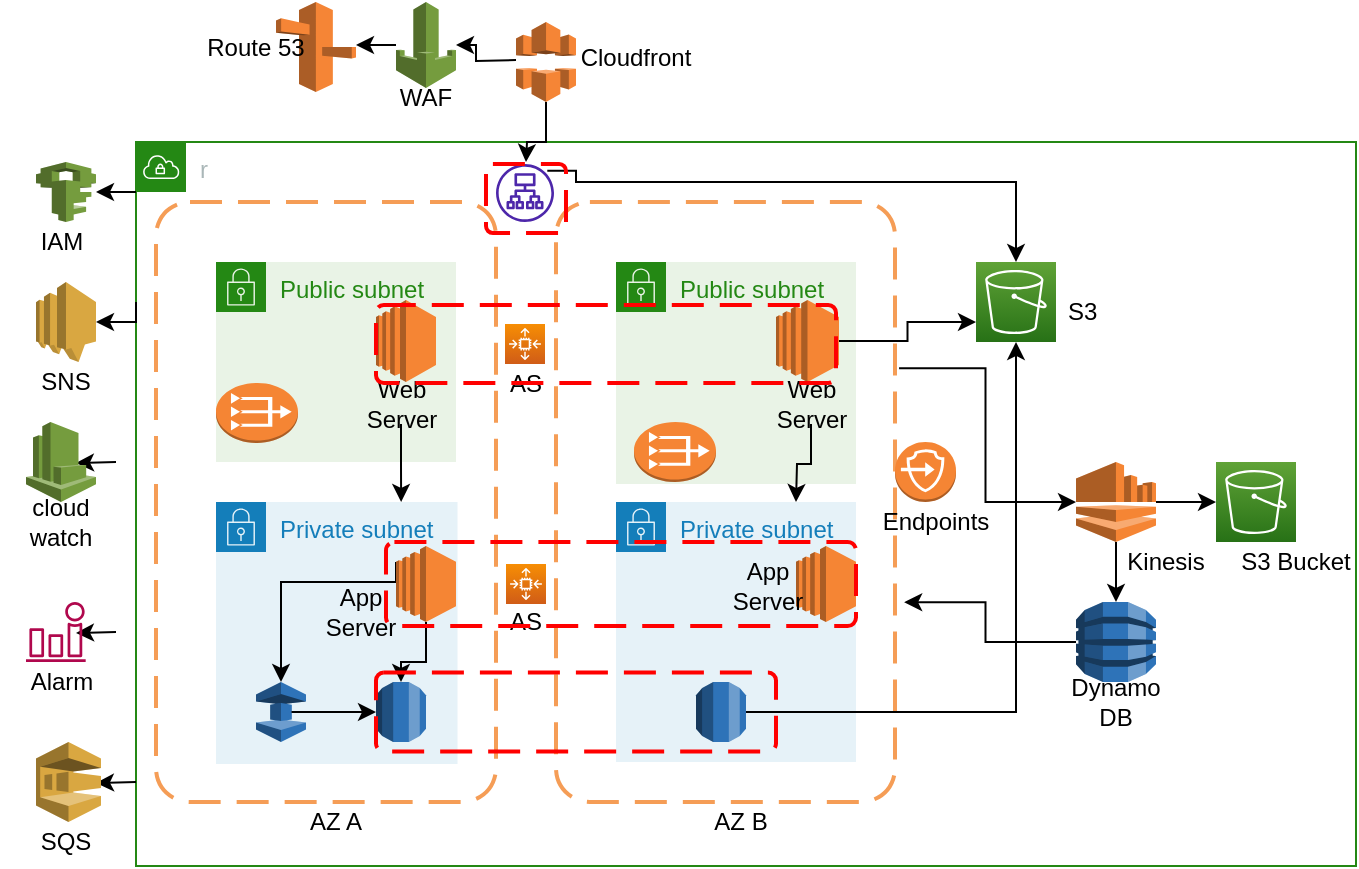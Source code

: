<mxfile version="16.6.2" type="github"><diagram id="HprFrz9WsszvlHFkcHWR" name="Page-1"><mxGraphModel dx="766" dy="504" grid="1" gridSize="10" guides="1" tooltips="1" connect="1" arrows="1" fold="1" page="1" pageScale="1" pageWidth="850" pageHeight="1100" math="0" shadow="0"><root><mxCell id="0"/><mxCell id="1" parent="0"/><mxCell id="brp2h4eN2h1my3PmhNis-1" value="r" style="points=[[0,0],[0.25,0],[0.5,0],[0.75,0],[1,0],[1,0.25],[1,0.5],[1,0.75],[1,1],[0.75,1],[0.5,1],[0.25,1],[0,1],[0,0.75],[0,0.5],[0,0.25]];outlineConnect=0;gradientColor=none;html=1;whiteSpace=wrap;fontSize=12;fontStyle=0;container=1;pointerEvents=0;collapsible=0;recursiveResize=0;shape=mxgraph.aws4.group;grIcon=mxgraph.aws4.group_vpc;strokeColor=#248814;fillColor=none;verticalAlign=top;align=left;spacingLeft=30;fontColor=#AAB7B8;dashed=0;" parent="1" vertex="1"><mxGeometry x="70" y="180" width="610" height="362" as="geometry"/></mxCell><mxCell id="brp2h4eN2h1my3PmhNis-2" value="" style="rounded=1;arcSize=10;dashed=1;strokeColor=#F59D56;fillColor=none;gradientColor=none;dashPattern=8 4;strokeWidth=2;" parent="brp2h4eN2h1my3PmhNis-1" vertex="1"><mxGeometry x="10" y="30" width="170" height="300" as="geometry"/></mxCell><mxCell id="brp2h4eN2h1my3PmhNis-3" value="" style="rounded=1;arcSize=10;dashed=1;strokeColor=#F59D56;fillColor=none;gradientColor=none;dashPattern=8 4;strokeWidth=2;" parent="brp2h4eN2h1my3PmhNis-1" vertex="1"><mxGeometry x="210" y="30" width="169.5" height="300" as="geometry"/></mxCell><mxCell id="brp2h4eN2h1my3PmhNis-5" value="Public subnet" style="points=[[0,0],[0.25,0],[0.5,0],[0.75,0],[1,0],[1,0.25],[1,0.5],[1,0.75],[1,1],[0.75,1],[0.5,1],[0.25,1],[0,1],[0,0.75],[0,0.5],[0,0.25]];outlineConnect=0;gradientColor=none;html=1;whiteSpace=wrap;fontSize=12;fontStyle=0;container=1;pointerEvents=0;collapsible=0;recursiveResize=0;shape=mxgraph.aws4.group;grIcon=mxgraph.aws4.group_security_group;grStroke=0;strokeColor=#248814;fillColor=#E9F3E6;verticalAlign=top;align=left;spacingLeft=30;fontColor=#248814;dashed=0;" parent="brp2h4eN2h1my3PmhNis-1" vertex="1"><mxGeometry x="40" y="60" width="120" height="100" as="geometry"/></mxCell><mxCell id="brp2h4eN2h1my3PmhNis-18" value="Web Server" style="text;html=1;strokeColor=none;fillColor=none;align=center;verticalAlign=middle;whiteSpace=wrap;rounded=0;" parent="brp2h4eN2h1my3PmhNis-5" vertex="1"><mxGeometry x="77.5" y="60" width="30" height="21" as="geometry"/></mxCell><mxCell id="brp2h4eN2h1my3PmhNis-9" value="Public subnet" style="points=[[0,0],[0.25,0],[0.5,0],[0.75,0],[1,0],[1,0.25],[1,0.5],[1,0.75],[1,1],[0.75,1],[0.5,1],[0.25,1],[0,1],[0,0.75],[0,0.5],[0,0.25]];outlineConnect=0;gradientColor=none;html=1;whiteSpace=wrap;fontSize=12;fontStyle=0;container=1;pointerEvents=0;collapsible=0;recursiveResize=0;shape=mxgraph.aws4.group;grIcon=mxgraph.aws4.group_security_group;grStroke=0;strokeColor=#248814;fillColor=#E9F3E6;verticalAlign=top;align=left;spacingLeft=30;fontColor=#248814;dashed=0;" parent="brp2h4eN2h1my3PmhNis-1" vertex="1"><mxGeometry x="240" y="60" width="120" height="111" as="geometry"/></mxCell><mxCell id="brp2h4eN2h1my3PmhNis-10" value="Private subnet" style="points=[[0,0],[0.25,0],[0.5,0],[0.75,0],[1,0],[1,0.25],[1,0.5],[1,0.75],[1,1],[0.75,1],[0.5,1],[0.25,1],[0,1],[0,0.75],[0,0.5],[0,0.25]];outlineConnect=0;gradientColor=none;html=1;whiteSpace=wrap;fontSize=12;fontStyle=0;container=1;pointerEvents=0;collapsible=0;recursiveResize=0;shape=mxgraph.aws4.group;grIcon=mxgraph.aws4.group_security_group;grStroke=0;strokeColor=#147EBA;fillColor=#E6F2F8;verticalAlign=top;align=left;spacingLeft=30;fontColor=#147EBA;dashed=0;" parent="brp2h4eN2h1my3PmhNis-1" vertex="1"><mxGeometry x="40" y="180" width="120.75" height="131" as="geometry"/></mxCell><mxCell id="brp2h4eN2h1my3PmhNis-29" value="" style="outlineConnect=0;dashed=0;verticalLabelPosition=bottom;verticalAlign=top;align=center;html=1;shape=mxgraph.aws3.elasticache;fillColor=#2E73B8;gradientColor=none;" parent="brp2h4eN2h1my3PmhNis-10" vertex="1"><mxGeometry x="20" y="90" width="25" height="30" as="geometry"/></mxCell><mxCell id="brp2h4eN2h1my3PmhNis-11" value="Private subnet" style="points=[[0,0],[0.25,0],[0.5,0],[0.75,0],[1,0],[1,0.25],[1,0.5],[1,0.75],[1,1],[0.75,1],[0.5,1],[0.25,1],[0,1],[0,0.75],[0,0.5],[0,0.25]];outlineConnect=0;gradientColor=none;html=1;whiteSpace=wrap;fontSize=12;fontStyle=0;container=1;pointerEvents=0;collapsible=0;recursiveResize=0;shape=mxgraph.aws4.group;grIcon=mxgraph.aws4.group_security_group;grStroke=0;strokeColor=#147EBA;fillColor=#E6F2F8;verticalAlign=top;align=left;spacingLeft=30;fontColor=#147EBA;dashed=0;" parent="brp2h4eN2h1my3PmhNis-1" vertex="1"><mxGeometry x="240" y="180" width="120" height="130" as="geometry"/></mxCell><mxCell id="brp2h4eN2h1my3PmhNis-36" value="" style="outlineConnect=0;dashed=0;verticalLabelPosition=bottom;verticalAlign=top;align=center;html=1;shape=mxgraph.aws3.ec2;fillColor=#F58534;gradientColor=none;" parent="brp2h4eN2h1my3PmhNis-11" vertex="1"><mxGeometry x="90" y="22" width="30" height="38" as="geometry"/></mxCell><mxCell id="brp2h4eN2h1my3PmhNis-37" value="" style="outlineConnect=0;dashed=0;verticalLabelPosition=bottom;verticalAlign=top;align=center;html=1;shape=mxgraph.aws3.rds;fillColor=#2E73B8;gradientColor=none;" parent="brp2h4eN2h1my3PmhNis-11" vertex="1"><mxGeometry x="40" y="90" width="25" height="30" as="geometry"/></mxCell><mxCell id="brp2h4eN2h1my3PmhNis-12" value="" style="outlineConnect=0;dashed=0;verticalLabelPosition=bottom;verticalAlign=top;align=center;html=1;shape=mxgraph.aws3.ec2;fillColor=#F58534;gradientColor=none;" parent="brp2h4eN2h1my3PmhNis-1" vertex="1"><mxGeometry x="120" y="79" width="30" height="41" as="geometry"/></mxCell><mxCell id="fZjDIl6ja7nO9gX6mqX5-13" style="edgeStyle=orthogonalEdgeStyle;rounded=0;orthogonalLoop=1;jettySize=auto;html=1;exitX=1;exitY=0.5;exitDx=0;exitDy=0;exitPerimeter=0;entryX=0;entryY=0.75;entryDx=0;entryDy=0;entryPerimeter=0;" edge="1" parent="brp2h4eN2h1my3PmhNis-1" source="brp2h4eN2h1my3PmhNis-13" target="fZjDIl6ja7nO9gX6mqX5-10"><mxGeometry relative="1" as="geometry"/></mxCell><mxCell id="brp2h4eN2h1my3PmhNis-13" value="" style="outlineConnect=0;dashed=0;verticalLabelPosition=bottom;verticalAlign=top;align=center;html=1;shape=mxgraph.aws3.ec2;fillColor=#F58534;gradientColor=none;" parent="brp2h4eN2h1my3PmhNis-1" vertex="1"><mxGeometry x="320" y="79" width="31.5" height="41" as="geometry"/></mxCell><mxCell id="fZjDIl6ja7nO9gX6mqX5-53" style="edgeStyle=orthogonalEdgeStyle;rounded=0;orthogonalLoop=1;jettySize=auto;html=1;" edge="1" parent="brp2h4eN2h1my3PmhNis-1" source="brp2h4eN2h1my3PmhNis-19"><mxGeometry relative="1" as="geometry"><mxPoint x="330" y="180" as="targetPoint"/></mxGeometry></mxCell><mxCell id="brp2h4eN2h1my3PmhNis-19" value="Web Server" style="text;html=1;strokeColor=none;fillColor=none;align=center;verticalAlign=middle;whiteSpace=wrap;rounded=0;" parent="brp2h4eN2h1my3PmhNis-1" vertex="1"><mxGeometry x="323.5" y="120" width="28" height="21" as="geometry"/></mxCell><mxCell id="brp2h4eN2h1my3PmhNis-20" value="AZ A" style="text;html=1;strokeColor=none;fillColor=none;align=center;verticalAlign=middle;whiteSpace=wrap;rounded=0;" parent="brp2h4eN2h1my3PmhNis-1" vertex="1"><mxGeometry x="70" y="330" width="60" height="20" as="geometry"/></mxCell><mxCell id="brp2h4eN2h1my3PmhNis-21" value="AZ B" style="text;html=1;strokeColor=none;fillColor=none;align=center;verticalAlign=middle;whiteSpace=wrap;rounded=0;" parent="brp2h4eN2h1my3PmhNis-1" vertex="1"><mxGeometry x="280" y="330" width="45" height="20" as="geometry"/></mxCell><mxCell id="fZjDIl6ja7nO9gX6mqX5-8" style="edgeStyle=orthogonalEdgeStyle;rounded=0;orthogonalLoop=1;jettySize=auto;html=1;exitX=0;exitY=0.21;exitDx=0;exitDy=0;exitPerimeter=0;entryX=0.5;entryY=0;entryDx=0;entryDy=0;entryPerimeter=0;" edge="1" parent="brp2h4eN2h1my3PmhNis-1" source="brp2h4eN2h1my3PmhNis-34" target="brp2h4eN2h1my3PmhNis-29"><mxGeometry relative="1" as="geometry"><Array as="points"><mxPoint x="130" y="220"/><mxPoint x="73" y="220"/></Array></mxGeometry></mxCell><mxCell id="fZjDIl6ja7nO9gX6mqX5-29" style="edgeStyle=orthogonalEdgeStyle;rounded=0;orthogonalLoop=1;jettySize=auto;html=1;entryX=0.5;entryY=0;entryDx=0;entryDy=0;entryPerimeter=0;" edge="1" parent="brp2h4eN2h1my3PmhNis-1" source="brp2h4eN2h1my3PmhNis-34" target="brp2h4eN2h1my3PmhNis-28"><mxGeometry relative="1" as="geometry"/></mxCell><mxCell id="brp2h4eN2h1my3PmhNis-34" value="" style="outlineConnect=0;dashed=0;verticalLabelPosition=bottom;verticalAlign=top;align=center;html=1;shape=mxgraph.aws3.ec2;fillColor=#F58534;gradientColor=none;" parent="brp2h4eN2h1my3PmhNis-1" vertex="1"><mxGeometry x="130" y="202" width="30" height="38" as="geometry"/></mxCell><mxCell id="brp2h4eN2h1my3PmhNis-28" value="" style="outlineConnect=0;dashed=0;verticalLabelPosition=bottom;verticalAlign=top;align=center;html=1;shape=mxgraph.aws3.rds;fillColor=#2E73B8;gradientColor=none;" parent="brp2h4eN2h1my3PmhNis-1" vertex="1"><mxGeometry x="120" y="270" width="25" height="30" as="geometry"/></mxCell><mxCell id="brp2h4eN2h1my3PmhNis-43" value="App Server" style="text;html=1;strokeColor=none;fillColor=none;align=center;verticalAlign=middle;whiteSpace=wrap;rounded=0;" parent="brp2h4eN2h1my3PmhNis-1" vertex="1"><mxGeometry x="290" y="207" width="52" height="30" as="geometry"/></mxCell><mxCell id="brp2h4eN2h1my3PmhNis-42" value="App Server" style="text;html=1;strokeColor=none;fillColor=none;align=center;verticalAlign=middle;whiteSpace=wrap;rounded=0;" parent="brp2h4eN2h1my3PmhNis-1" vertex="1"><mxGeometry x="95" y="220" width="35" height="30" as="geometry"/></mxCell><mxCell id="fZjDIl6ja7nO9gX6mqX5-10" value="" style="sketch=0;points=[[0,0,0],[0.25,0,0],[0.5,0,0],[0.75,0,0],[1,0,0],[0,1,0],[0.25,1,0],[0.5,1,0],[0.75,1,0],[1,1,0],[0,0.25,0],[0,0.5,0],[0,0.75,0],[1,0.25,0],[1,0.5,0],[1,0.75,0]];outlineConnect=0;fontColor=#232F3E;gradientColor=#60A337;gradientDirection=north;fillColor=#277116;strokeColor=#ffffff;dashed=0;verticalLabelPosition=bottom;verticalAlign=top;align=center;html=1;fontSize=12;fontStyle=0;aspect=fixed;shape=mxgraph.aws4.resourceIcon;resIcon=mxgraph.aws4.s3;" vertex="1" parent="brp2h4eN2h1my3PmhNis-1"><mxGeometry x="420" y="60" width="40" height="40" as="geometry"/></mxCell><mxCell id="fZjDIl6ja7nO9gX6mqX5-14" value="AS" style="text;html=1;strokeColor=none;fillColor=none;align=center;verticalAlign=middle;whiteSpace=wrap;rounded=0;" vertex="1" parent="brp2h4eN2h1my3PmhNis-1"><mxGeometry x="180" y="230" width="30" height="20" as="geometry"/></mxCell><mxCell id="fZjDIl6ja7nO9gX6mqX5-15" value="AS" style="text;html=1;strokeColor=none;fillColor=none;align=center;verticalAlign=middle;whiteSpace=wrap;rounded=0;" vertex="1" parent="brp2h4eN2h1my3PmhNis-1"><mxGeometry x="180" y="111" width="30" height="19" as="geometry"/></mxCell><mxCell id="fZjDIl6ja7nO9gX6mqX5-16" value="S3&amp;nbsp;" style="text;html=1;strokeColor=none;fillColor=none;align=center;verticalAlign=middle;whiteSpace=wrap;rounded=0;" vertex="1" parent="brp2h4eN2h1my3PmhNis-1"><mxGeometry x="460" y="70" width="30" height="30" as="geometry"/></mxCell><mxCell id="fZjDIl6ja7nO9gX6mqX5-33" style="edgeStyle=orthogonalEdgeStyle;rounded=0;orthogonalLoop=1;jettySize=auto;html=1;entryX=0.5;entryY=1;entryDx=0;entryDy=0;entryPerimeter=0;" edge="1" parent="brp2h4eN2h1my3PmhNis-1" source="brp2h4eN2h1my3PmhNis-37" target="fZjDIl6ja7nO9gX6mqX5-10"><mxGeometry relative="1" as="geometry"/></mxCell><mxCell id="fZjDIl6ja7nO9gX6mqX5-49" value="" style="endArrow=classic;html=1;rounded=0;exitX=0.71;exitY=0.5;exitDx=0;exitDy=0;exitPerimeter=0;entryX=0;entryY=0.5;entryDx=0;entryDy=0;entryPerimeter=0;" edge="1" parent="brp2h4eN2h1my3PmhNis-1" source="brp2h4eN2h1my3PmhNis-29" target="brp2h4eN2h1my3PmhNis-28"><mxGeometry width="50" height="50" relative="1" as="geometry"><mxPoint x="160" y="200" as="sourcePoint"/><mxPoint x="210" y="150" as="targetPoint"/></mxGeometry></mxCell><mxCell id="fZjDIl6ja7nO9gX6mqX5-50" style="edgeStyle=orthogonalEdgeStyle;rounded=0;orthogonalLoop=1;jettySize=auto;html=1;entryX=0.721;entryY=0.5;entryDx=0;entryDy=0;entryPerimeter=0;" edge="1" parent="brp2h4eN2h1my3PmhNis-1" source="brp2h4eN2h1my3PmhNis-18" target="brp2h4eN2h1my3PmhNis-2"><mxGeometry relative="1" as="geometry"/></mxCell><mxCell id="fZjDIl6ja7nO9gX6mqX5-68" style="edgeStyle=orthogonalEdgeStyle;rounded=0;orthogonalLoop=1;jettySize=auto;html=1;entryX=0;entryY=0.5;entryDx=0;entryDy=0;entryPerimeter=0;" edge="1" parent="brp2h4eN2h1my3PmhNis-1" source="fZjDIl6ja7nO9gX6mqX5-66" target="fZjDIl6ja7nO9gX6mqX5-67"><mxGeometry relative="1" as="geometry"><mxPoint x="520" y="190" as="targetPoint"/><Array as="points"/></mxGeometry></mxCell><mxCell id="fZjDIl6ja7nO9gX6mqX5-69" style="edgeStyle=orthogonalEdgeStyle;rounded=0;orthogonalLoop=1;jettySize=auto;html=1;exitX=1.012;exitY=0.277;exitDx=0;exitDy=0;exitPerimeter=0;" edge="1" parent="brp2h4eN2h1my3PmhNis-1" source="brp2h4eN2h1my3PmhNis-3" target="fZjDIl6ja7nO9gX6mqX5-66"><mxGeometry relative="1" as="geometry"/></mxCell><mxCell id="fZjDIl6ja7nO9gX6mqX5-72" style="edgeStyle=orthogonalEdgeStyle;rounded=0;orthogonalLoop=1;jettySize=auto;html=1;entryX=0.5;entryY=0;entryDx=0;entryDy=0;entryPerimeter=0;" edge="1" parent="brp2h4eN2h1my3PmhNis-1" source="fZjDIl6ja7nO9gX6mqX5-66" target="fZjDIl6ja7nO9gX6mqX5-71"><mxGeometry relative="1" as="geometry"/></mxCell><mxCell id="fZjDIl6ja7nO9gX6mqX5-66" value="" style="outlineConnect=0;dashed=0;verticalLabelPosition=bottom;verticalAlign=top;align=center;html=1;shape=mxgraph.aws3.kinesis;fillColor=#F58534;gradientColor=none;" vertex="1" parent="brp2h4eN2h1my3PmhNis-1"><mxGeometry x="470" y="160" width="40" height="40" as="geometry"/></mxCell><mxCell id="fZjDIl6ja7nO9gX6mqX5-67" value="" style="sketch=0;points=[[0,0,0],[0.25,0,0],[0.5,0,0],[0.75,0,0],[1,0,0],[0,1,0],[0.25,1,0],[0.5,1,0],[0.75,1,0],[1,1,0],[0,0.25,0],[0,0.5,0],[0,0.75,0],[1,0.25,0],[1,0.5,0],[1,0.75,0]];outlineConnect=0;fontColor=#232F3E;gradientColor=#60A337;gradientDirection=north;fillColor=#277116;strokeColor=#ffffff;dashed=0;verticalLabelPosition=bottom;verticalAlign=top;align=center;html=1;fontSize=12;fontStyle=0;aspect=fixed;shape=mxgraph.aws4.resourceIcon;resIcon=mxgraph.aws4.s3;" vertex="1" parent="brp2h4eN2h1my3PmhNis-1"><mxGeometry x="540" y="160" width="40" height="40" as="geometry"/></mxCell><mxCell id="fZjDIl6ja7nO9gX6mqX5-73" style="edgeStyle=orthogonalEdgeStyle;rounded=0;orthogonalLoop=1;jettySize=auto;html=1;entryX=1.027;entryY=0.667;entryDx=0;entryDy=0;entryPerimeter=0;" edge="1" parent="brp2h4eN2h1my3PmhNis-1" source="fZjDIl6ja7nO9gX6mqX5-71" target="brp2h4eN2h1my3PmhNis-3"><mxGeometry relative="1" as="geometry"/></mxCell><mxCell id="fZjDIl6ja7nO9gX6mqX5-71" value="" style="outlineConnect=0;dashed=0;verticalLabelPosition=bottom;verticalAlign=top;align=center;html=1;shape=mxgraph.aws3.dynamo_db;fillColor=#2E73B8;gradientColor=none;" vertex="1" parent="brp2h4eN2h1my3PmhNis-1"><mxGeometry x="470" y="230" width="40" height="40" as="geometry"/></mxCell><mxCell id="fZjDIl6ja7nO9gX6mqX5-74" value="Dynamo DB" style="text;html=1;strokeColor=none;fillColor=none;align=center;verticalAlign=middle;whiteSpace=wrap;rounded=0;" vertex="1" parent="brp2h4eN2h1my3PmhNis-1"><mxGeometry x="460" y="270" width="60" height="20" as="geometry"/></mxCell><mxCell id="fZjDIl6ja7nO9gX6mqX5-75" value="Kinesis" style="text;html=1;strokeColor=none;fillColor=none;align=center;verticalAlign=middle;whiteSpace=wrap;rounded=0;" vertex="1" parent="brp2h4eN2h1my3PmhNis-1"><mxGeometry x="490" y="200" width="50" height="20" as="geometry"/></mxCell><mxCell id="fZjDIl6ja7nO9gX6mqX5-76" value="S3 Bucket" style="text;html=1;strokeColor=none;fillColor=none;align=center;verticalAlign=middle;whiteSpace=wrap;rounded=0;" vertex="1" parent="brp2h4eN2h1my3PmhNis-1"><mxGeometry x="550" y="200" width="60" height="20" as="geometry"/></mxCell><mxCell id="fZjDIl6ja7nO9gX6mqX5-88" value="" style="outlineConnect=0;dashed=0;verticalLabelPosition=bottom;verticalAlign=top;align=center;html=1;shape=mxgraph.aws3.endpoints;fillColor=#F58534;gradientColor=none;" vertex="1" parent="brp2h4eN2h1my3PmhNis-1"><mxGeometry x="379.5" y="150" width="30.5" height="30" as="geometry"/></mxCell><mxCell id="fZjDIl6ja7nO9gX6mqX5-89" value="Endpoints" style="text;html=1;strokeColor=none;fillColor=none;align=center;verticalAlign=middle;whiteSpace=wrap;rounded=0;" vertex="1" parent="brp2h4eN2h1my3PmhNis-1"><mxGeometry x="380" y="180" width="40" height="20" as="geometry"/></mxCell><mxCell id="fZjDIl6ja7nO9gX6mqX5-12" style="edgeStyle=orthogonalEdgeStyle;rounded=0;orthogonalLoop=1;jettySize=auto;html=1;entryX=0.5;entryY=0;entryDx=0;entryDy=0;entryPerimeter=0;exitX=0.855;exitY=0.145;exitDx=0;exitDy=0;exitPerimeter=0;" edge="1" parent="brp2h4eN2h1my3PmhNis-1" target="fZjDIl6ja7nO9gX6mqX5-10"><mxGeometry relative="1" as="geometry"><mxPoint x="205.65" y="14.35" as="sourcePoint"/><Array as="points"><mxPoint x="220" y="14"/><mxPoint x="220" y="20"/><mxPoint x="440" y="20"/></Array></mxGeometry></mxCell><mxCell id="fZjDIl6ja7nO9gX6mqX5-103" value="" style="sketch=0;outlineConnect=0;fontColor=#232F3E;gradientColor=none;fillColor=#4D27AA;strokeColor=none;dashed=0;verticalLabelPosition=bottom;verticalAlign=top;align=center;html=1;fontSize=12;fontStyle=0;aspect=fixed;pointerEvents=1;shape=mxgraph.aws4.application_load_balancer;" vertex="1" parent="brp2h4eN2h1my3PmhNis-1"><mxGeometry x="180" y="11" width="29" height="29" as="geometry"/></mxCell><mxCell id="fZjDIl6ja7nO9gX6mqX5-105" value="" style="rounded=1;arcSize=10;dashed=1;strokeColor=#ff0000;fillColor=none;gradientColor=none;dashPattern=8 4;strokeWidth=2;" vertex="1" parent="brp2h4eN2h1my3PmhNis-1"><mxGeometry x="175" y="11" width="40" height="34.5" as="geometry"/></mxCell><mxCell id="fZjDIl6ja7nO9gX6mqX5-106" value="" style="sketch=0;points=[[0,0,0],[0.25,0,0],[0.5,0,0],[0.75,0,0],[1,0,0],[0,1,0],[0.25,1,0],[0.5,1,0],[0.75,1,0],[1,1,0],[0,0.25,0],[0,0.5,0],[0,0.75,0],[1,0.25,0],[1,0.5,0],[1,0.75,0]];outlineConnect=0;fontColor=#232F3E;gradientColor=#F78E04;gradientDirection=north;fillColor=#D05C17;strokeColor=#ffffff;dashed=0;verticalLabelPosition=bottom;verticalAlign=top;align=center;html=1;fontSize=12;fontStyle=0;aspect=fixed;shape=mxgraph.aws4.resourceIcon;resIcon=mxgraph.aws4.auto_scaling2;" vertex="1" parent="brp2h4eN2h1my3PmhNis-1"><mxGeometry x="184.5" y="91" width="20" height="20" as="geometry"/></mxCell><mxCell id="fZjDIl6ja7nO9gX6mqX5-108" value="" style="sketch=0;points=[[0,0,0],[0.25,0,0],[0.5,0,0],[0.75,0,0],[1,0,0],[0,1,0],[0.25,1,0],[0.5,1,0],[0.75,1,0],[1,1,0],[0,0.25,0],[0,0.5,0],[0,0.75,0],[1,0.25,0],[1,0.5,0],[1,0.75,0]];outlineConnect=0;fontColor=#232F3E;gradientColor=#F78E04;gradientDirection=north;fillColor=#D05C17;strokeColor=#ffffff;dashed=0;verticalLabelPosition=bottom;verticalAlign=top;align=center;html=1;fontSize=12;fontStyle=0;aspect=fixed;shape=mxgraph.aws4.resourceIcon;resIcon=mxgraph.aws4.auto_scaling2;" vertex="1" parent="brp2h4eN2h1my3PmhNis-1"><mxGeometry x="185" y="211" width="20" height="20" as="geometry"/></mxCell><mxCell id="fZjDIl6ja7nO9gX6mqX5-111" value="" style="rounded=1;arcSize=10;dashed=1;strokeColor=#ff0000;fillColor=none;gradientColor=none;dashPattern=8 4;strokeWidth=2;" vertex="1" parent="brp2h4eN2h1my3PmhNis-1"><mxGeometry x="120" y="81.5" width="230" height="39" as="geometry"/></mxCell><mxCell id="fZjDIl6ja7nO9gX6mqX5-113" value="" style="rounded=1;arcSize=10;dashed=1;strokeColor=#ff0000;fillColor=none;gradientColor=none;dashPattern=8 4;strokeWidth=2;" vertex="1" parent="brp2h4eN2h1my3PmhNis-1"><mxGeometry x="125" y="200" width="235" height="42" as="geometry"/></mxCell><mxCell id="fZjDIl6ja7nO9gX6mqX5-80" value="" style="outlineConnect=0;dashed=0;verticalLabelPosition=bottom;verticalAlign=top;align=center;html=1;shape=mxgraph.aws3.vpc_nat_gateway;fillColor=#F58534;gradientColor=none;" vertex="1" parent="brp2h4eN2h1my3PmhNis-1"><mxGeometry x="249" y="140" width="41" height="30" as="geometry"/></mxCell><mxCell id="fZjDIl6ja7nO9gX6mqX5-116" value="" style="outlineConnect=0;dashed=0;verticalLabelPosition=bottom;verticalAlign=top;align=center;html=1;shape=mxgraph.aws3.vpc_nat_gateway;fillColor=#F58534;gradientColor=none;" vertex="1" parent="brp2h4eN2h1my3PmhNis-1"><mxGeometry x="40" y="120.5" width="41" height="30" as="geometry"/></mxCell><mxCell id="fZjDIl6ja7nO9gX6mqX5-117" value="" style="rounded=1;arcSize=10;dashed=1;strokeColor=#ff0000;fillColor=none;gradientColor=none;dashPattern=8 4;strokeWidth=2;" vertex="1" parent="brp2h4eN2h1my3PmhNis-1"><mxGeometry x="120" y="265.25" width="200" height="39.5" as="geometry"/></mxCell><mxCell id="brp2h4eN2h1my3PmhNis-41" value="" style="outlineConnect=0;dashed=0;verticalLabelPosition=bottom;verticalAlign=top;align=center;html=1;shape=mxgraph.aws3.route_53;fillColor=#F58536;gradientColor=none;" parent="1" vertex="1"><mxGeometry x="140" y="110" width="40" height="45" as="geometry"/></mxCell><mxCell id="fZjDIl6ja7nO9gX6mqX5-9" value="Route 53" style="text;html=1;strokeColor=none;fillColor=none;align=center;verticalAlign=middle;whiteSpace=wrap;rounded=0;" vertex="1" parent="1"><mxGeometry x="100" y="117.5" width="60" height="30" as="geometry"/></mxCell><mxCell id="fZjDIl6ja7nO9gX6mqX5-102" style="edgeStyle=orthogonalEdgeStyle;rounded=0;orthogonalLoop=1;jettySize=auto;html=1;entryX=0.5;entryY=0;entryDx=0;entryDy=0;entryPerimeter=0;" edge="1" parent="1" source="fZjDIl6ja7nO9gX6mqX5-11"><mxGeometry relative="1" as="geometry"><mxPoint x="265" y="190" as="targetPoint"/></mxGeometry></mxCell><mxCell id="fZjDIl6ja7nO9gX6mqX5-11" value="" style="outlineConnect=0;dashed=0;verticalLabelPosition=bottom;verticalAlign=top;align=center;html=1;shape=mxgraph.aws3.cloudfront;fillColor=#F58536;gradientColor=none;" vertex="1" parent="1"><mxGeometry x="260" y="120" width="30" height="40" as="geometry"/></mxCell><mxCell id="fZjDIl6ja7nO9gX6mqX5-38" style="edgeStyle=orthogonalEdgeStyle;rounded=0;orthogonalLoop=1;jettySize=auto;html=1;" edge="1" parent="1" target="fZjDIl6ja7nO9gX6mqX5-18"><mxGeometry relative="1" as="geometry"><mxPoint x="70" y="260" as="sourcePoint"/><Array as="points"><mxPoint x="70" y="260"/><mxPoint x="70" y="270"/></Array></mxGeometry></mxCell><mxCell id="fZjDIl6ja7nO9gX6mqX5-18" value="" style="outlineConnect=0;dashed=0;verticalLabelPosition=bottom;verticalAlign=top;align=center;html=1;shape=mxgraph.aws3.sns;fillColor=#D9A741;gradientColor=none;" vertex="1" parent="1"><mxGeometry x="20" y="250" width="30" height="40" as="geometry"/></mxCell><mxCell id="fZjDIl6ja7nO9gX6mqX5-20" value="SNS" style="text;html=1;strokeColor=none;fillColor=none;align=center;verticalAlign=middle;whiteSpace=wrap;rounded=0;" vertex="1" parent="1"><mxGeometry x="15" y="290" width="40" height="20" as="geometry"/></mxCell><mxCell id="fZjDIl6ja7nO9gX6mqX5-40" style="edgeStyle=orthogonalEdgeStyle;rounded=0;orthogonalLoop=1;jettySize=auto;html=1;" edge="1" parent="1" target="fZjDIl6ja7nO9gX6mqX5-34"><mxGeometry relative="1" as="geometry"><mxPoint x="60" y="340" as="sourcePoint"/></mxGeometry></mxCell><mxCell id="fZjDIl6ja7nO9gX6mqX5-34" value="" style="outlineConnect=0;dashed=0;verticalLabelPosition=bottom;verticalAlign=top;align=center;html=1;shape=mxgraph.aws3.cloudwatch;fillColor=#759C3E;gradientColor=none;" vertex="1" parent="1"><mxGeometry x="15" y="320" width="35" height="40" as="geometry"/></mxCell><mxCell id="fZjDIl6ja7nO9gX6mqX5-35" value="cloud watch" style="text;html=1;strokeColor=none;fillColor=none;align=center;verticalAlign=middle;whiteSpace=wrap;rounded=0;" vertex="1" parent="1"><mxGeometry x="15" y="360" width="35" height="20" as="geometry"/></mxCell><mxCell id="fZjDIl6ja7nO9gX6mqX5-45" style="edgeStyle=orthogonalEdgeStyle;rounded=0;orthogonalLoop=1;jettySize=auto;html=1;" edge="1" parent="1" target="fZjDIl6ja7nO9gX6mqX5-41"><mxGeometry relative="1" as="geometry"><mxPoint x="60" y="425" as="sourcePoint"/></mxGeometry></mxCell><mxCell id="fZjDIl6ja7nO9gX6mqX5-41" value="" style="sketch=0;outlineConnect=0;fontColor=#232F3E;gradientColor=none;fillColor=#B0084D;strokeColor=none;dashed=0;verticalLabelPosition=bottom;verticalAlign=top;align=center;html=1;fontSize=12;fontStyle=0;aspect=fixed;pointerEvents=1;shape=mxgraph.aws4.alarm;" vertex="1" parent="1"><mxGeometry x="14.92" y="410" width="30" height="30" as="geometry"/></mxCell><mxCell id="fZjDIl6ja7nO9gX6mqX5-46" value="Alarm" style="text;html=1;strokeColor=none;fillColor=none;align=center;verticalAlign=middle;whiteSpace=wrap;rounded=0;" vertex="1" parent="1"><mxGeometry x="7.5" y="440" width="50" height="20" as="geometry"/></mxCell><mxCell id="fZjDIl6ja7nO9gX6mqX5-57" value="" style="edgeStyle=orthogonalEdgeStyle;rounded=0;orthogonalLoop=1;jettySize=auto;html=1;" edge="1" parent="1" target="fZjDIl6ja7nO9gX6mqX5-55"><mxGeometry relative="1" as="geometry"><mxPoint x="70" y="500" as="sourcePoint"/></mxGeometry></mxCell><mxCell id="fZjDIl6ja7nO9gX6mqX5-55" value="" style="outlineConnect=0;dashed=0;verticalLabelPosition=bottom;verticalAlign=top;align=center;html=1;shape=mxgraph.aws3.sqs;fillColor=#D9A741;gradientColor=none;" vertex="1" parent="1"><mxGeometry x="20" y="480" width="32.5" height="40" as="geometry"/></mxCell><mxCell id="fZjDIl6ja7nO9gX6mqX5-56" value="SQS" style="text;html=1;strokeColor=none;fillColor=none;align=center;verticalAlign=middle;whiteSpace=wrap;rounded=0;" vertex="1" parent="1"><mxGeometry x="10" y="520" width="50" height="20" as="geometry"/></mxCell><mxCell id="fZjDIl6ja7nO9gX6mqX5-70" value="Cloudfront" style="text;html=1;strokeColor=none;fillColor=none;align=center;verticalAlign=middle;whiteSpace=wrap;rounded=0;" vertex="1" parent="1"><mxGeometry x="290" y="127.5" width="60" height="20" as="geometry"/></mxCell><mxCell id="fZjDIl6ja7nO9gX6mqX5-78" style="edgeStyle=orthogonalEdgeStyle;rounded=0;orthogonalLoop=1;jettySize=auto;html=1;" edge="1" parent="1" source="brp2h4eN2h1my3PmhNis-1" target="fZjDIl6ja7nO9gX6mqX5-77"><mxGeometry relative="1" as="geometry"><mxPoint x="60" y="210" as="sourcePoint"/><Array as="points"><mxPoint x="60" y="205"/><mxPoint x="60" y="205"/></Array></mxGeometry></mxCell><mxCell id="fZjDIl6ja7nO9gX6mqX5-77" value="" style="outlineConnect=0;dashed=0;verticalLabelPosition=bottom;verticalAlign=top;align=center;html=1;shape=mxgraph.aws3.iam;fillColor=#759C3E;gradientColor=none;" vertex="1" parent="1"><mxGeometry x="20" y="190" width="30" height="30" as="geometry"/></mxCell><mxCell id="fZjDIl6ja7nO9gX6mqX5-79" value="IAM" style="text;html=1;strokeColor=none;fillColor=none;align=center;verticalAlign=middle;whiteSpace=wrap;rounded=0;" vertex="1" parent="1"><mxGeometry x="2.5" y="220" width="60" height="20" as="geometry"/></mxCell><mxCell id="fZjDIl6ja7nO9gX6mqX5-95" style="edgeStyle=orthogonalEdgeStyle;rounded=0;orthogonalLoop=1;jettySize=auto;html=1;startArrow=none;" edge="1" parent="1" source="fZjDIl6ja7nO9gX6mqX5-90" target="brp2h4eN2h1my3PmhNis-41"><mxGeometry relative="1" as="geometry"><mxPoint x="230" y="140" as="sourcePoint"/><Array as="points"><mxPoint x="200" y="133"/><mxPoint x="200" y="133"/></Array></mxGeometry></mxCell><mxCell id="fZjDIl6ja7nO9gX6mqX5-100" value="" style="edgeStyle=orthogonalEdgeStyle;rounded=0;orthogonalLoop=1;jettySize=auto;html=1;" edge="1" parent="1" target="fZjDIl6ja7nO9gX6mqX5-90"><mxGeometry relative="1" as="geometry"><mxPoint x="260" y="139" as="sourcePoint"/></mxGeometry></mxCell><mxCell id="fZjDIl6ja7nO9gX6mqX5-91" value="WAF" style="text;html=1;strokeColor=none;fillColor=none;align=center;verticalAlign=middle;whiteSpace=wrap;rounded=0;" vertex="1" parent="1"><mxGeometry x="190" y="147.5" width="50" height="20" as="geometry"/></mxCell><mxCell id="fZjDIl6ja7nO9gX6mqX5-90" value="" style="outlineConnect=0;dashed=0;verticalLabelPosition=bottom;verticalAlign=top;align=center;html=1;shape=mxgraph.aws3.waf;fillColor=#759C3E;gradientColor=none;" vertex="1" parent="1"><mxGeometry x="200" y="110" width="30" height="43" as="geometry"/></mxCell></root></mxGraphModel></diagram></mxfile>